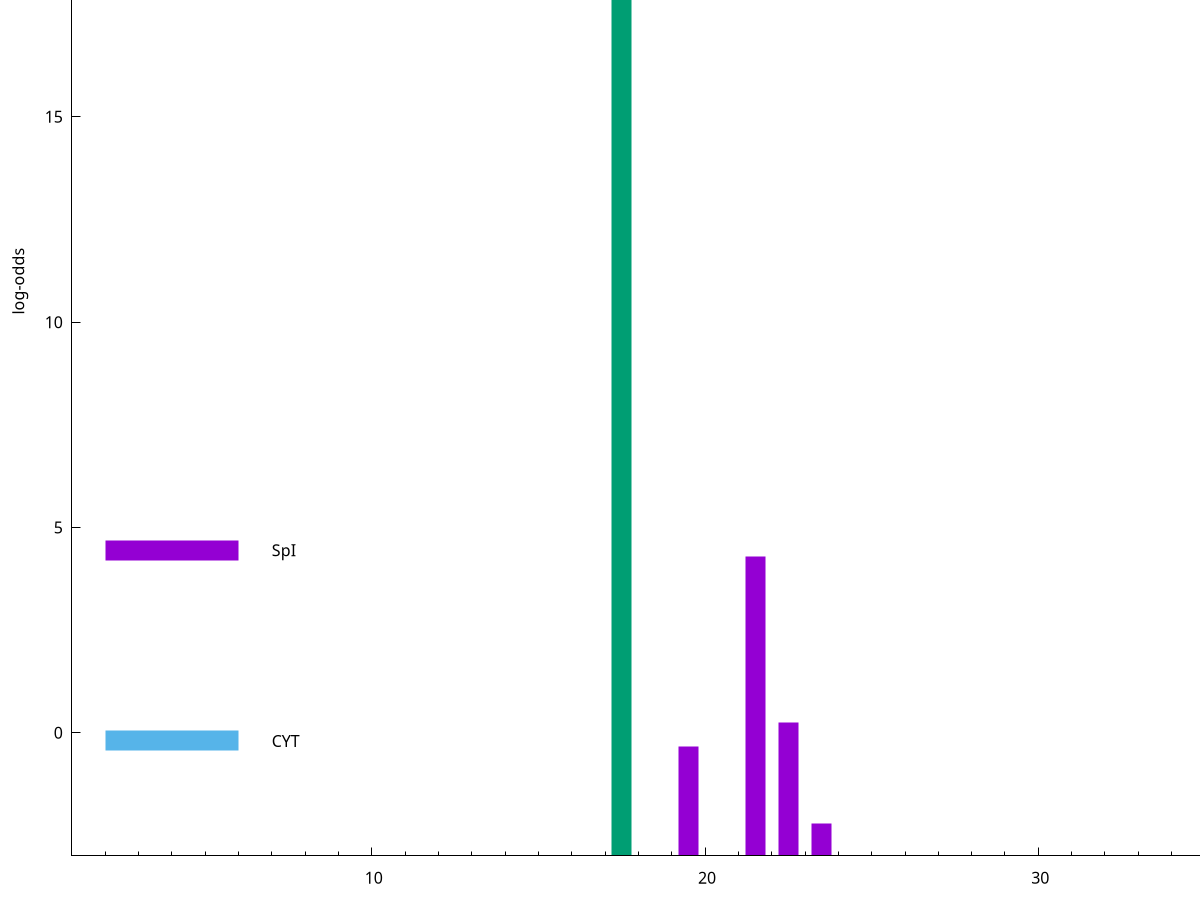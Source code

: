set title "LipoP predictions for SRR5666607.gff"
set size 2., 1.4
set xrange [1:70] 
set mxtics 10
set yrange [-3:25]
set y2range [0:28]
set ylabel "log-odds"
set term postscript eps color solid "Helvetica" 30
set output "SRR5666607.gff8.eps"
set arrow from 2,19.6667 to 6,19.6667 nohead lt 2 lw 20
set label "SpII" at 7,19.6667
set arrow from 2,4.44295 to 6,4.44295 nohead lt 1 lw 20
set label "SpI" at 7,4.44295
set arrow from 2,-0.200913 to 6,-0.200913 nohead lt 3 lw 20
set label "CYT" at 7,-0.200913
set arrow from 2,19.6667 to 6,19.6667 nohead lt 2 lw 20
set label "SpII" at 7,19.6667
# NOTE: The scores below are the log-odds scores with the threshold
# NOTE: subtracted (a hack to make gnuplot make the histogram all
# NOTE: look nice).
plot "-" axes x1y2 title "" with impulses lt 2 lw 20, "-" axes x1y2 title "" with impulses lt 1 lw 20
17.500000 22.666700
e
21.500000 7.284000
22.500000 3.248188
19.500000 2.658372
23.500000 0.781250
e
exit
